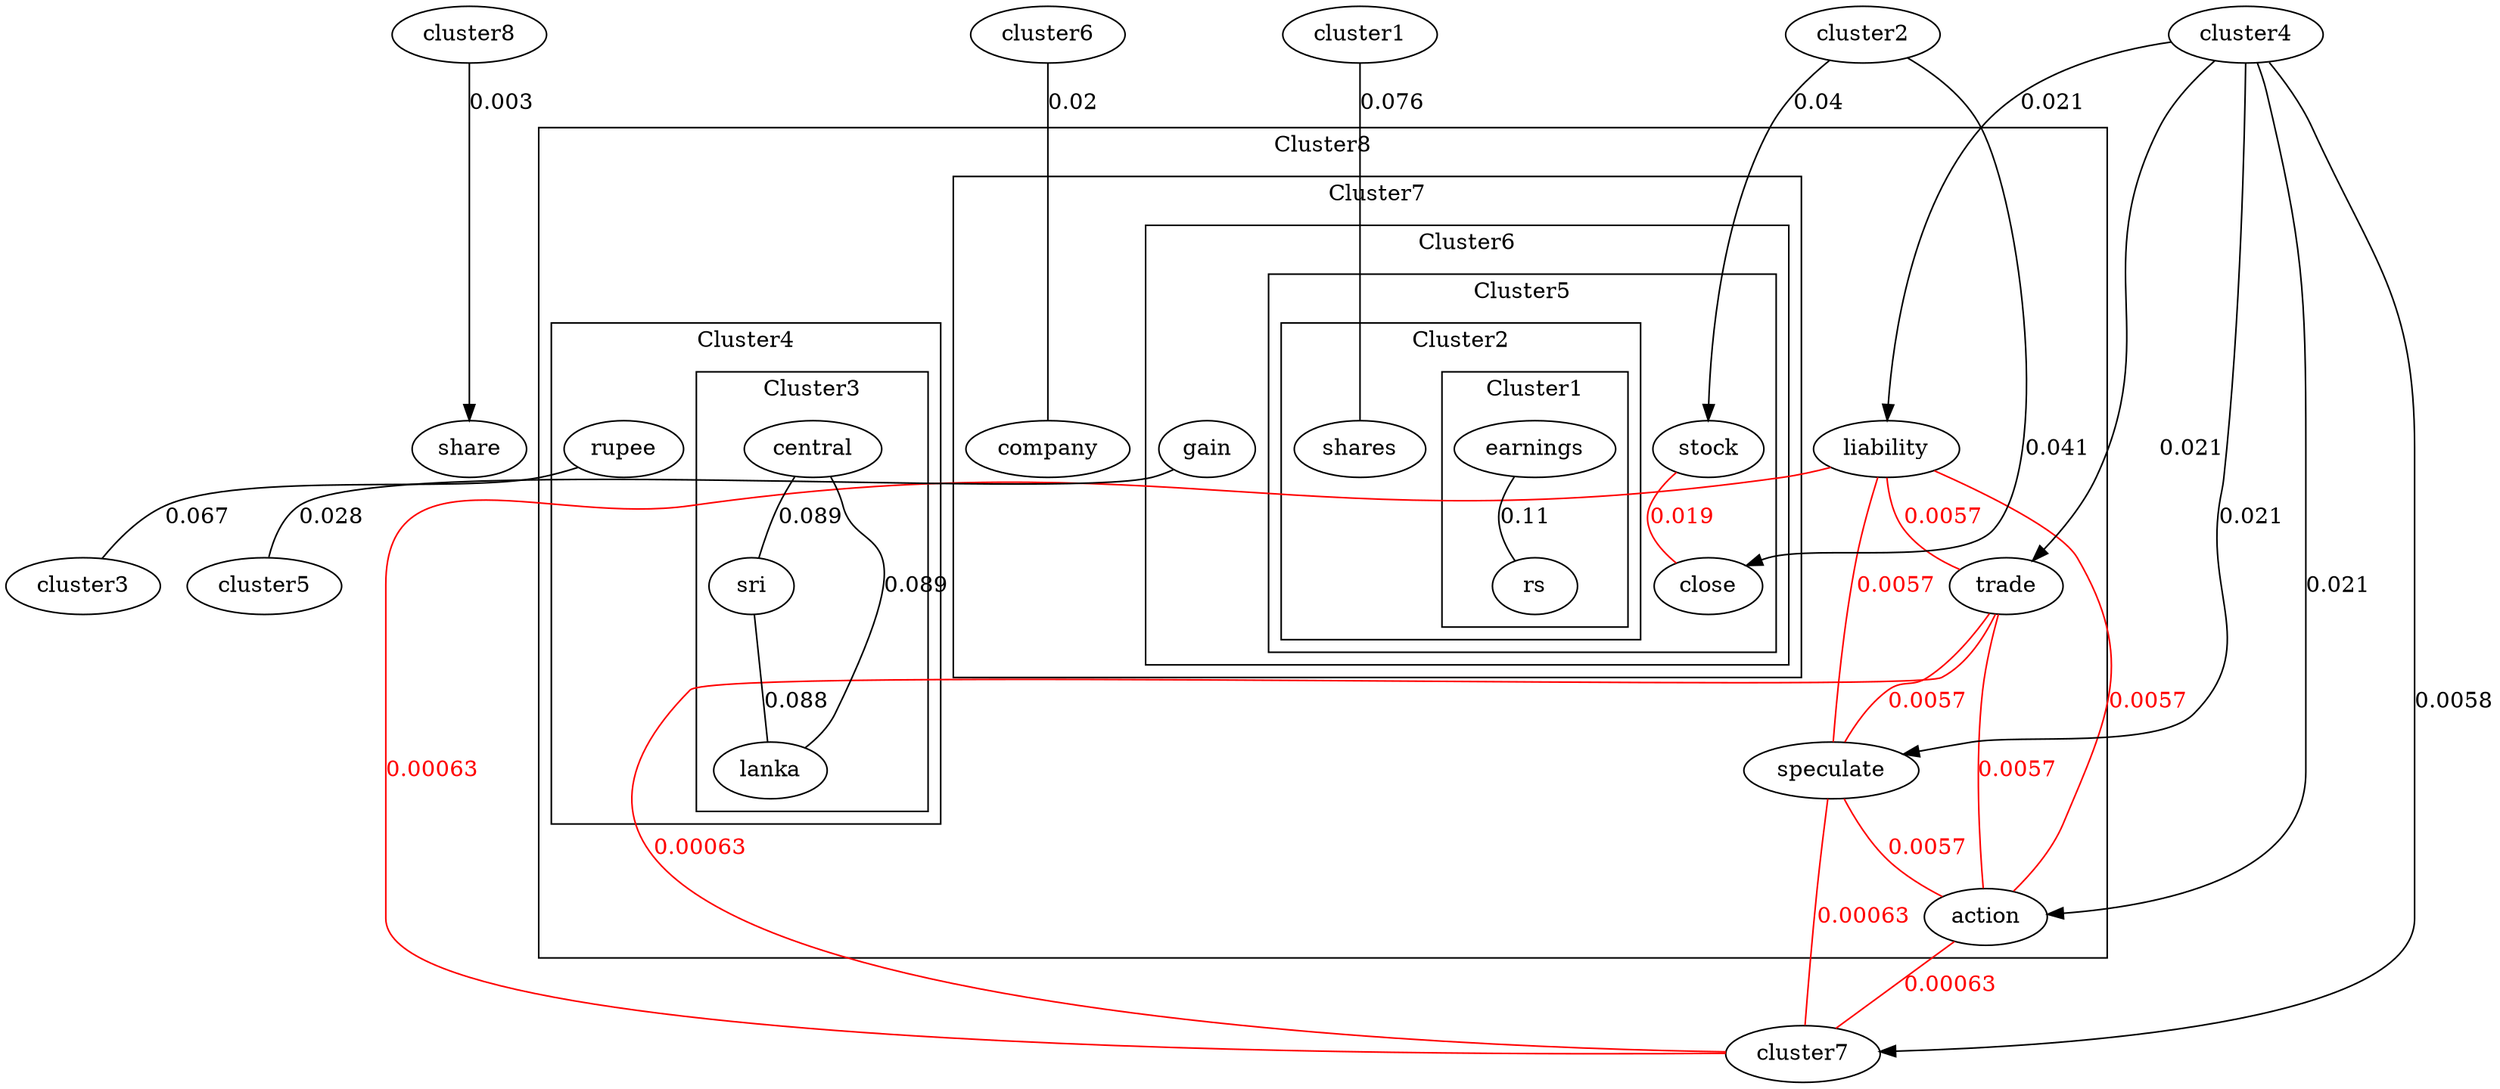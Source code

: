 graph G {
graph [shape="ellipse"];
share
subgraph cluster8 {
liability
trade
speculate
action
subgraph cluster4 {
rupee
subgraph cluster3 {
central -- sri [label=0.089];
sri -- lanka [label=0.088];
lanka -- central [label=0.089];
label=Cluster3
}
label=Cluster4
}
subgraph cluster7 {
company
subgraph cluster6 {
gain
subgraph cluster5 {
stock
close
subgraph cluster2 {
shares
subgraph cluster1 {
earnings -- rs [label=0.11];
label=Cluster1
}
label=Cluster2
}
label=Cluster5
}
label=Cluster6
}
label=Cluster7
}
label=Cluster8
}
cluster4 -- liability [label=0.021,dir=forward];
cluster4 -- trade [label=0.021,dir=forward];
cluster4 -- speculate [label=0.021,dir=forward];
cluster4 -- action [label=0.021,dir=forward];
cluster4 -- cluster7 [label=0.0058,dir=forward];
rupee -- cluster3 [label=0.067];
cluster6 -- company [label=0.02];
gain -- cluster5 [label=0.028];
cluster2 -- stock [label=0.04,dir=forward];
cluster2 -- close [label=0.041,dir=forward];
cluster1 -- shares [label=0.076];
cluster8 -- share [label=0.003,dir=forward];
stock--close[label=0.019,color=red,fontcolor=red];
liability--trade[label=0.0057,color=red,fontcolor=red];
liability--speculate[label=0.0057,color=red,fontcolor=red];
liability--action[label=0.0057,color=red,fontcolor=red];
liability--cluster7[label=0.00063,color=red,fontcolor=red];
trade--speculate[label=0.0057,color=red,fontcolor=red];
trade--action[label=0.0057,color=red,fontcolor=red];
trade--cluster7[label=0.00063,color=red,fontcolor=red];
speculate--action[label=0.0057,color=red,fontcolor=red];
speculate--cluster7[label=0.00063,color=red,fontcolor=red];
action--cluster7[label=0.00063,color=red,fontcolor=red];
}
